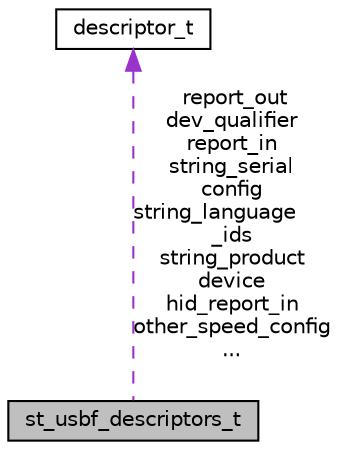 digraph "st_usbf_descriptors_t"
{
 // LATEX_PDF_SIZE
  edge [fontname="Helvetica",fontsize="10",labelfontname="Helvetica",labelfontsize="10"];
  node [fontname="Helvetica",fontsize="10",shape=record];
  Node1 [label="st_usbf_descriptors_t",height=0.2,width=0.4,color="black", fillcolor="grey75", style="filled", fontcolor="black",tooltip=" "];
  Node2 -> Node1 [dir="back",color="darkorchid3",fontsize="10",style="dashed",label=" report_out\ndev_qualifier\nreport_in\nstring_serial\nconfig\nstring_language\l_ids\nstring_product\ndevice\nhid_report_in\nother_speed_config\n..." ,fontname="Helvetica"];
  Node2 [label="descriptor_t",height=0.2,width=0.4,color="black", fillcolor="white", style="filled",URL="$d2/db2/structdescriptor__t.html",tooltip=" "];
}
